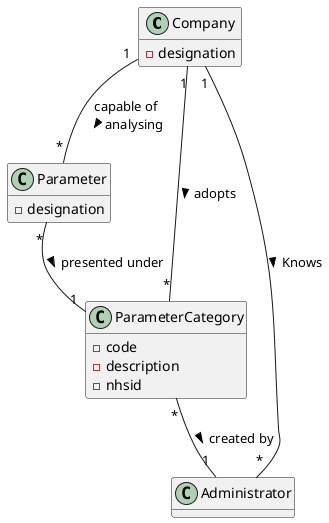 @startuml
hide methods

class Company{
-designation
}

class Parameter{
-designation
}

class ParameterCategory{
-code
-description
-nhsid
}

class Administrator

Company "1" -- "*" Parameter : capable of \n analysing >
Company "1" -- "*" ParameterCategory : adopts  >
Company "1" -- "*" Administrator :Knows >

Parameter "*" -- "1" ParameterCategory : presented under >

ParameterCategory "*" -- "1" Administrator : created by >

@enduml